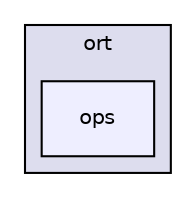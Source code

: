 digraph "/build/FastDeploy/fastdeploy/runtime/backends/ort/ops" {
  compound=true
  node [ fontsize="10", fontname="Helvetica"];
  edge [ labelfontsize="10", labelfontname="Helvetica"];
  subgraph clusterdir_3e83553123ce98197d99e94095624f29 {
    graph [ bgcolor="#ddddee", pencolor="black", label="ort" fontname="Helvetica", fontsize="10", URL="dir_3e83553123ce98197d99e94095624f29.html"]
  dir_ebd928c43a90f303ab7e5a3b814bfcd1 [shape=box, label="ops", style="filled", fillcolor="#eeeeff", pencolor="black", URL="dir_ebd928c43a90f303ab7e5a3b814bfcd1.html"];
  }
}
